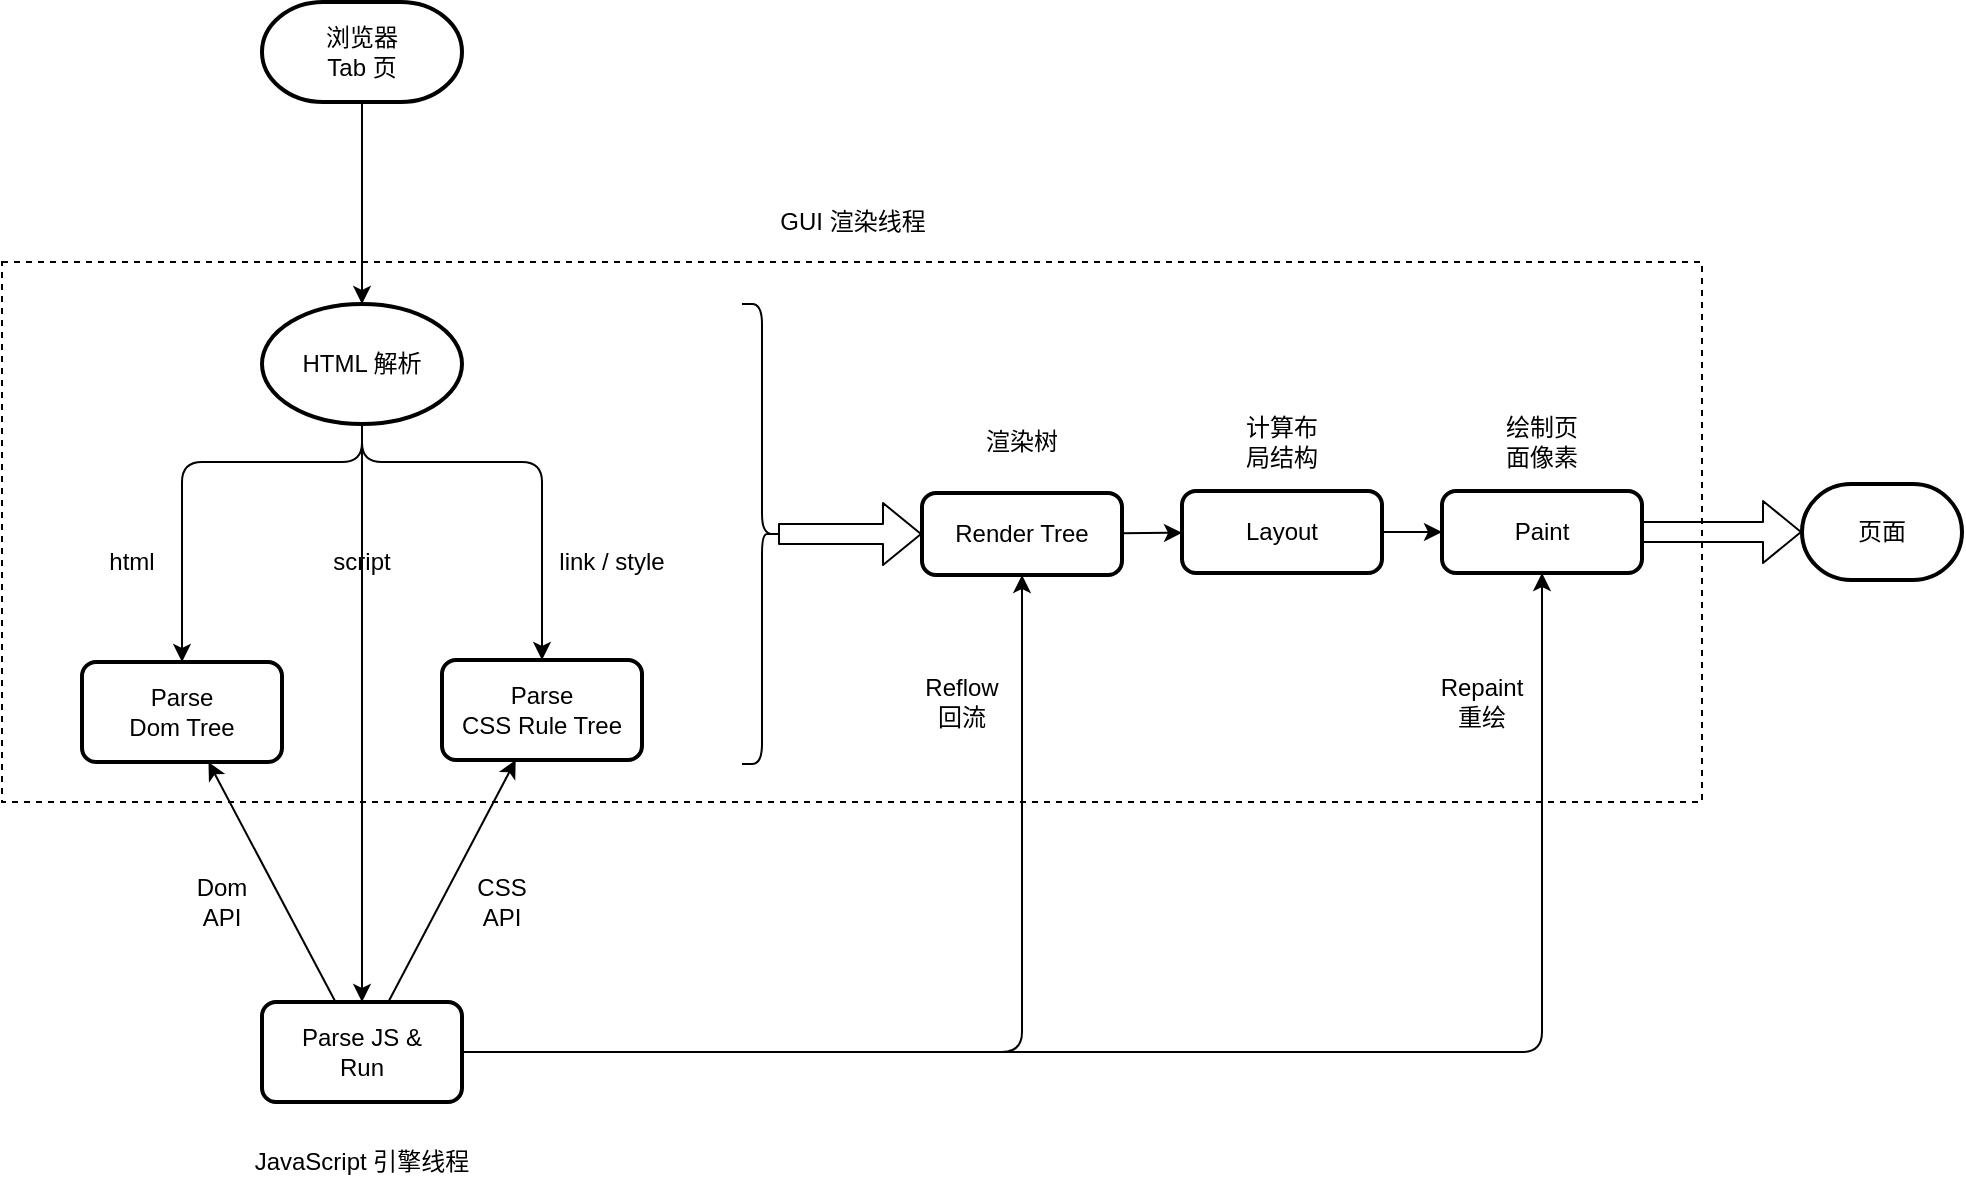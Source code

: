 <mxfile version="14.7.6" type="github">
  <diagram id="dPYPsylJBFfrCPQzZxRo" name="浏览器渲染原理">
    <mxGraphModel dx="1298" dy="882" grid="1" gridSize="10" guides="1" tooltips="1" connect="1" arrows="1" fold="1" page="1" pageScale="1" pageWidth="827" pageHeight="1169" math="0" shadow="0">
      <root>
        <mxCell id="0" />
        <mxCell id="1" parent="0" />
        <mxCell id="kBf_4VMCMRY_r4rZKr2Q-25" value="" style="rounded=0;whiteSpace=wrap;html=1;dashed=1;fillColor=none;" vertex="1" parent="1">
          <mxGeometry x="220" y="290" width="850" height="270" as="geometry" />
        </mxCell>
        <mxCell id="kBf_4VMCMRY_r4rZKr2Q-2" value="HTML 解析" style="strokeWidth=2;html=1;shape=mxgraph.flowchart.start_1;whiteSpace=wrap;" vertex="1" parent="1">
          <mxGeometry x="350" y="311" width="100" height="60" as="geometry" />
        </mxCell>
        <mxCell id="kBf_4VMCMRY_r4rZKr2Q-3" value="Parse&lt;br&gt;CSS Rule Tree" style="rounded=1;whiteSpace=wrap;html=1;absoluteArcSize=1;arcSize=14;strokeWidth=2;" vertex="1" parent="1">
          <mxGeometry x="440" y="489" width="100" height="50" as="geometry" />
        </mxCell>
        <mxCell id="kBf_4VMCMRY_r4rZKr2Q-4" value="Parse&lt;br&gt;Dom Tree" style="rounded=1;whiteSpace=wrap;html=1;absoluteArcSize=1;arcSize=14;strokeWidth=2;" vertex="1" parent="1">
          <mxGeometry x="260" y="490" width="100" height="50" as="geometry" />
        </mxCell>
        <mxCell id="kBf_4VMCMRY_r4rZKr2Q-14" value="" style="shape=curlyBracket;whiteSpace=wrap;html=1;rounded=1;flipH=1;" vertex="1" parent="1">
          <mxGeometry x="590" y="311" width="20" height="230" as="geometry" />
        </mxCell>
        <mxCell id="kBf_4VMCMRY_r4rZKr2Q-17" value="Render Tree" style="rounded=1;whiteSpace=wrap;html=1;absoluteArcSize=1;arcSize=14;strokeWidth=2;" vertex="1" parent="1">
          <mxGeometry x="680" y="405.5" width="100" height="41" as="geometry" />
        </mxCell>
        <mxCell id="kBf_4VMCMRY_r4rZKr2Q-18" value="" style="edgeStyle=segmentEdgeStyle;endArrow=classic;html=1;" edge="1" parent="1" source="kBf_4VMCMRY_r4rZKr2Q-2" target="kBf_4VMCMRY_r4rZKr2Q-3">
          <mxGeometry width="50" height="50" relative="1" as="geometry">
            <mxPoint x="670" y="470" as="sourcePoint" />
            <mxPoint x="560" y="530" as="targetPoint" />
            <Array as="points">
              <mxPoint x="400" y="390" />
              <mxPoint x="490" y="390" />
            </Array>
          </mxGeometry>
        </mxCell>
        <mxCell id="kBf_4VMCMRY_r4rZKr2Q-19" value="" style="edgeStyle=segmentEdgeStyle;endArrow=classic;html=1;" edge="1" parent="1" source="kBf_4VMCMRY_r4rZKr2Q-2" target="kBf_4VMCMRY_r4rZKr2Q-4">
          <mxGeometry width="50" height="50" relative="1" as="geometry">
            <mxPoint x="670" y="470" as="sourcePoint" />
            <mxPoint x="720" y="420" as="targetPoint" />
            <Array as="points">
              <mxPoint x="400" y="390" />
              <mxPoint x="310" y="390" />
            </Array>
          </mxGeometry>
        </mxCell>
        <mxCell id="kBf_4VMCMRY_r4rZKr2Q-24" value="" style="shape=flexArrow;endArrow=classic;html=1;exitX=0.1;exitY=0.5;exitDx=0;exitDy=0;exitPerimeter=0;" edge="1" parent="1" source="kBf_4VMCMRY_r4rZKr2Q-14" target="kBf_4VMCMRY_r4rZKr2Q-17">
          <mxGeometry width="50" height="50" relative="1" as="geometry">
            <mxPoint x="670" y="335.5" as="sourcePoint" />
            <mxPoint x="770" y="336" as="targetPoint" />
          </mxGeometry>
        </mxCell>
        <mxCell id="kBf_4VMCMRY_r4rZKr2Q-26" value="GUI 渲染线程" style="text;html=1;strokeColor=none;fillColor=none;align=center;verticalAlign=middle;whiteSpace=wrap;rounded=0;dashed=1;" vertex="1" parent="1">
          <mxGeometry x="602.5" y="260" width="85" height="20" as="geometry" />
        </mxCell>
        <mxCell id="kBf_4VMCMRY_r4rZKr2Q-27" value="浏览器&lt;br&gt;Tab 页" style="strokeWidth=2;html=1;shape=mxgraph.flowchart.terminator;whiteSpace=wrap;rounded=0;" vertex="1" parent="1">
          <mxGeometry x="350" y="160" width="100" height="50" as="geometry" />
        </mxCell>
        <mxCell id="kBf_4VMCMRY_r4rZKr2Q-30" value="" style="endArrow=classic;html=1;" edge="1" parent="1" source="kBf_4VMCMRY_r4rZKr2Q-27" target="kBf_4VMCMRY_r4rZKr2Q-2">
          <mxGeometry width="50" height="50" relative="1" as="geometry">
            <mxPoint x="400" y="218" as="sourcePoint" />
            <mxPoint x="640" y="420" as="targetPoint" />
          </mxGeometry>
        </mxCell>
        <mxCell id="kBf_4VMCMRY_r4rZKr2Q-31" value="JavaScript 引擎线程" style="text;html=1;strokeColor=none;fillColor=none;align=center;verticalAlign=middle;whiteSpace=wrap;rounded=0;" vertex="1" parent="1">
          <mxGeometry x="340" y="730" width="120" height="20" as="geometry" />
        </mxCell>
        <mxCell id="kBf_4VMCMRY_r4rZKr2Q-33" value="link / style" style="text;html=1;strokeColor=none;fillColor=none;align=center;verticalAlign=middle;whiteSpace=wrap;rounded=0;" vertex="1" parent="1">
          <mxGeometry x="490" y="430" width="70" height="20" as="geometry" />
        </mxCell>
        <mxCell id="kBf_4VMCMRY_r4rZKr2Q-34" value="html" style="text;html=1;strokeColor=none;fillColor=none;align=center;verticalAlign=middle;whiteSpace=wrap;rounded=0;" vertex="1" parent="1">
          <mxGeometry x="260" y="430" width="50" height="20" as="geometry" />
        </mxCell>
        <mxCell id="kBf_4VMCMRY_r4rZKr2Q-36" value="Parse&amp;nbsp;JS &amp;amp;&lt;br&gt;Run" style="rounded=1;whiteSpace=wrap;html=1;absoluteArcSize=1;arcSize=14;strokeWidth=2;" vertex="1" parent="1">
          <mxGeometry x="350" y="660" width="100" height="50" as="geometry" />
        </mxCell>
        <mxCell id="kBf_4VMCMRY_r4rZKr2Q-37" value="" style="endArrow=classic;html=1;" edge="1" parent="1" source="kBf_4VMCMRY_r4rZKr2Q-2" target="kBf_4VMCMRY_r4rZKr2Q-36">
          <mxGeometry width="50" height="50" relative="1" as="geometry">
            <mxPoint x="750" y="470" as="sourcePoint" />
            <mxPoint x="800" y="420" as="targetPoint" />
          </mxGeometry>
        </mxCell>
        <mxCell id="kBf_4VMCMRY_r4rZKr2Q-38" value="script" style="text;html=1;strokeColor=none;fillColor=none;align=center;verticalAlign=middle;whiteSpace=wrap;rounded=0;" vertex="1" parent="1">
          <mxGeometry x="380" y="430" width="40" height="20" as="geometry" />
        </mxCell>
        <mxCell id="kBf_4VMCMRY_r4rZKr2Q-39" value="" style="endArrow=classic;html=1;" edge="1" parent="1" source="kBf_4VMCMRY_r4rZKr2Q-36" target="kBf_4VMCMRY_r4rZKr2Q-4">
          <mxGeometry width="50" height="50" relative="1" as="geometry">
            <mxPoint x="750" y="470" as="sourcePoint" />
            <mxPoint x="800" y="420" as="targetPoint" />
          </mxGeometry>
        </mxCell>
        <mxCell id="kBf_4VMCMRY_r4rZKr2Q-40" value="" style="endArrow=classic;html=1;" edge="1" parent="1" source="kBf_4VMCMRY_r4rZKr2Q-36" target="kBf_4VMCMRY_r4rZKr2Q-3">
          <mxGeometry width="50" height="50" relative="1" as="geometry">
            <mxPoint x="750" y="470" as="sourcePoint" />
            <mxPoint x="800" y="420" as="targetPoint" />
          </mxGeometry>
        </mxCell>
        <mxCell id="kBf_4VMCMRY_r4rZKr2Q-41" value="CSS API" style="text;html=1;strokeColor=none;fillColor=none;align=center;verticalAlign=middle;whiteSpace=wrap;rounded=0;" vertex="1" parent="1">
          <mxGeometry x="450" y="600" width="40" height="20" as="geometry" />
        </mxCell>
        <mxCell id="kBf_4VMCMRY_r4rZKr2Q-42" value="Dom API" style="text;html=1;strokeColor=none;fillColor=none;align=center;verticalAlign=middle;whiteSpace=wrap;rounded=0;" vertex="1" parent="1">
          <mxGeometry x="310" y="600" width="40" height="20" as="geometry" />
        </mxCell>
        <mxCell id="kBf_4VMCMRY_r4rZKr2Q-45" value="Layout" style="rounded=1;whiteSpace=wrap;html=1;absoluteArcSize=1;arcSize=14;strokeWidth=2;" vertex="1" parent="1">
          <mxGeometry x="810" y="404.5" width="100" height="41" as="geometry" />
        </mxCell>
        <mxCell id="kBf_4VMCMRY_r4rZKr2Q-46" value="Paint" style="rounded=1;whiteSpace=wrap;html=1;absoluteArcSize=1;arcSize=14;strokeWidth=2;" vertex="1" parent="1">
          <mxGeometry x="940" y="404.5" width="100" height="41" as="geometry" />
        </mxCell>
        <mxCell id="kBf_4VMCMRY_r4rZKr2Q-47" value="" style="endArrow=classic;html=1;" edge="1" parent="1" source="kBf_4VMCMRY_r4rZKr2Q-17" target="kBf_4VMCMRY_r4rZKr2Q-45">
          <mxGeometry width="50" height="50" relative="1" as="geometry">
            <mxPoint x="660" y="500" as="sourcePoint" />
            <mxPoint x="710" y="450" as="targetPoint" />
          </mxGeometry>
        </mxCell>
        <mxCell id="kBf_4VMCMRY_r4rZKr2Q-48" value="" style="endArrow=classic;html=1;" edge="1" parent="1" source="kBf_4VMCMRY_r4rZKr2Q-45" target="kBf_4VMCMRY_r4rZKr2Q-46">
          <mxGeometry width="50" height="50" relative="1" as="geometry">
            <mxPoint x="660" y="500" as="sourcePoint" />
            <mxPoint x="710" y="450" as="targetPoint" />
          </mxGeometry>
        </mxCell>
        <mxCell id="kBf_4VMCMRY_r4rZKr2Q-49" value="计算布局结构" style="text;html=1;strokeColor=none;fillColor=none;align=center;verticalAlign=middle;whiteSpace=wrap;rounded=0;" vertex="1" parent="1">
          <mxGeometry x="840" y="370" width="40" height="20" as="geometry" />
        </mxCell>
        <mxCell id="kBf_4VMCMRY_r4rZKr2Q-50" value="绘制页面像素" style="text;html=1;strokeColor=none;fillColor=none;align=center;verticalAlign=middle;whiteSpace=wrap;rounded=0;" vertex="1" parent="1">
          <mxGeometry x="970" y="370" width="40" height="20" as="geometry" />
        </mxCell>
        <mxCell id="kBf_4VMCMRY_r4rZKr2Q-51" value="" style="edgeStyle=segmentEdgeStyle;endArrow=classic;html=1;" edge="1" parent="1" source="kBf_4VMCMRY_r4rZKr2Q-36" target="kBf_4VMCMRY_r4rZKr2Q-17">
          <mxGeometry width="50" height="50" relative="1" as="geometry">
            <mxPoint x="660" y="500" as="sourcePoint" />
            <mxPoint x="710" y="450" as="targetPoint" />
          </mxGeometry>
        </mxCell>
        <mxCell id="kBf_4VMCMRY_r4rZKr2Q-52" value="" style="edgeStyle=segmentEdgeStyle;endArrow=classic;html=1;" edge="1" parent="1" source="kBf_4VMCMRY_r4rZKr2Q-36" target="kBf_4VMCMRY_r4rZKr2Q-46">
          <mxGeometry width="50" height="50" relative="1" as="geometry">
            <mxPoint x="660" y="500" as="sourcePoint" />
            <mxPoint x="710" y="450" as="targetPoint" />
          </mxGeometry>
        </mxCell>
        <mxCell id="kBf_4VMCMRY_r4rZKr2Q-54" value="Reflow&lt;br&gt;回流" style="text;html=1;strokeColor=none;fillColor=none;align=center;verticalAlign=middle;whiteSpace=wrap;rounded=0;" vertex="1" parent="1">
          <mxGeometry x="680" y="500" width="40" height="20" as="geometry" />
        </mxCell>
        <mxCell id="kBf_4VMCMRY_r4rZKr2Q-55" value="Repaint&lt;br&gt;重绘" style="text;html=1;strokeColor=none;fillColor=none;align=center;verticalAlign=middle;whiteSpace=wrap;rounded=0;" vertex="1" parent="1">
          <mxGeometry x="940" y="500" width="40" height="20" as="geometry" />
        </mxCell>
        <mxCell id="kBf_4VMCMRY_r4rZKr2Q-56" value="渲染树" style="text;html=1;strokeColor=none;fillColor=none;align=center;verticalAlign=middle;whiteSpace=wrap;rounded=0;" vertex="1" parent="1">
          <mxGeometry x="710" y="370" width="40" height="20" as="geometry" />
        </mxCell>
        <mxCell id="kBf_4VMCMRY_r4rZKr2Q-57" value="页面" style="strokeWidth=2;html=1;shape=mxgraph.flowchart.terminator;whiteSpace=wrap;rounded=0;fillColor=none;" vertex="1" parent="1">
          <mxGeometry x="1120" y="401" width="80" height="48" as="geometry" />
        </mxCell>
        <mxCell id="kBf_4VMCMRY_r4rZKr2Q-58" value="" style="shape=flexArrow;endArrow=classic;html=1;" edge="1" parent="1" source="kBf_4VMCMRY_r4rZKr2Q-46" target="kBf_4VMCMRY_r4rZKr2Q-57">
          <mxGeometry width="50" height="50" relative="1" as="geometry">
            <mxPoint x="660" y="500" as="sourcePoint" />
            <mxPoint x="710" y="450" as="targetPoint" />
          </mxGeometry>
        </mxCell>
      </root>
    </mxGraphModel>
  </diagram>
</mxfile>
